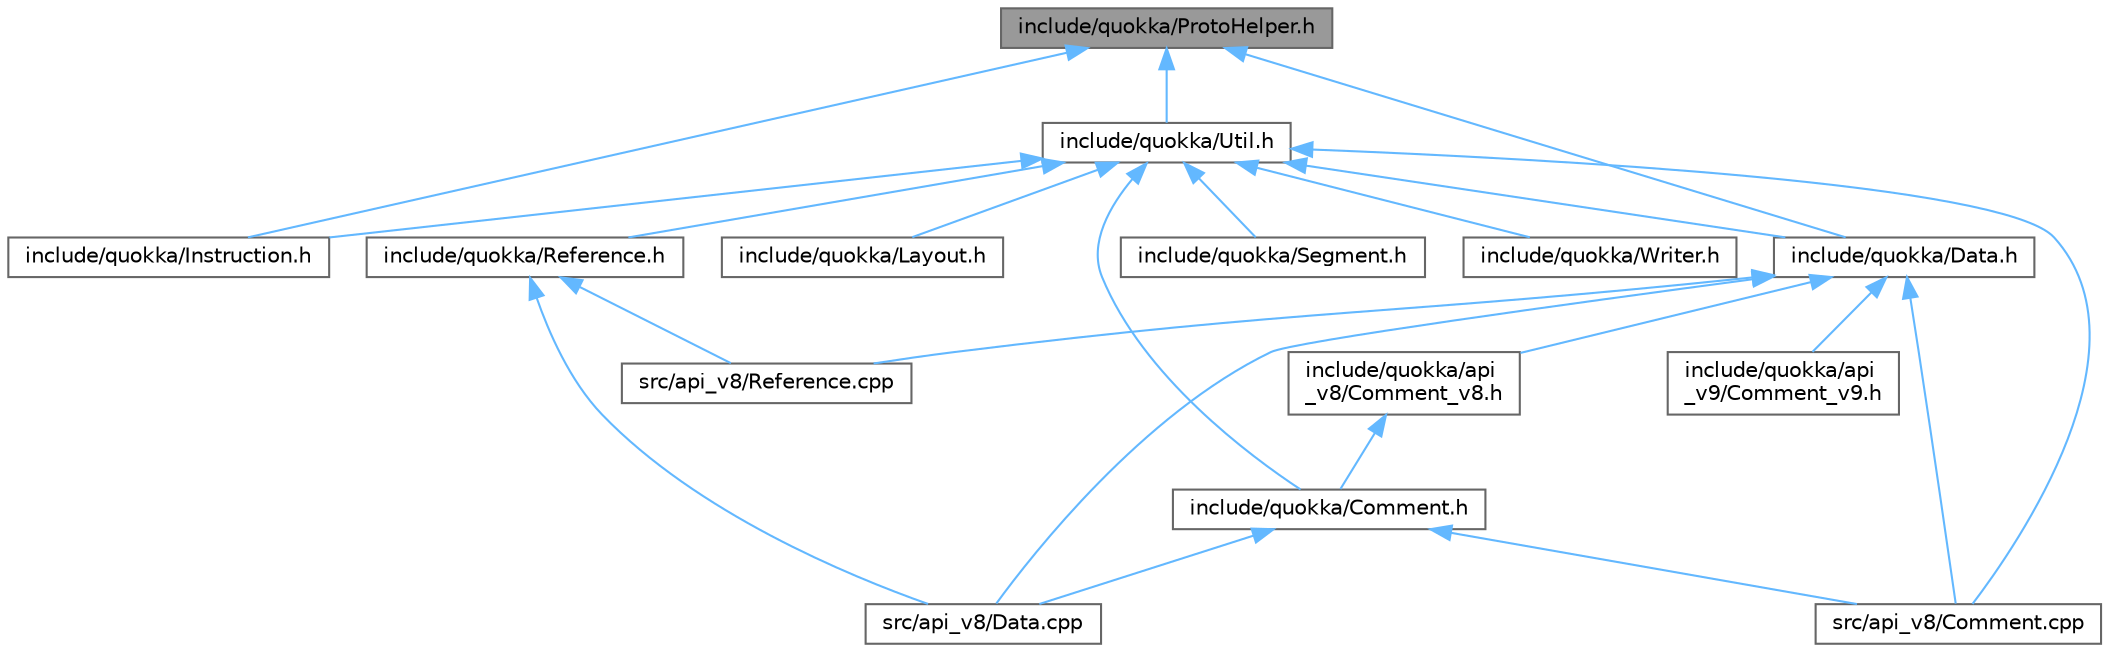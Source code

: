 digraph "include/quokka/ProtoHelper.h"
{
 // LATEX_PDF_SIZE
  bgcolor="transparent";
  edge [fontname=Helvetica,fontsize=10,labelfontname=Helvetica,labelfontsize=10];
  node [fontname=Helvetica,fontsize=10,shape=box,height=0.2,width=0.4];
  Node1 [id="Node000001",label="include/quokka/ProtoHelper.h",height=0.2,width=0.4,color="gray40", fillcolor="grey60", style="filled", fontcolor="black",tooltip=" "];
  Node1 -> Node2 [id="edge1_Node000001_Node000002",dir="back",color="steelblue1",style="solid",tooltip=" "];
  Node2 [id="Node000002",label="include/quokka/Data.h",height=0.2,width=0.4,color="grey40", fillcolor="white", style="filled",URL="$Data_8h.html",tooltip=" "];
  Node2 -> Node3 [id="edge2_Node000002_Node000003",dir="back",color="steelblue1",style="solid",tooltip=" "];
  Node3 [id="Node000003",label="include/quokka/api\l_v8/Comment_v8.h",height=0.2,width=0.4,color="grey40", fillcolor="white", style="filled",URL="$Comment__v8_8h_source.html",tooltip=" "];
  Node3 -> Node4 [id="edge3_Node000003_Node000004",dir="back",color="steelblue1",style="solid",tooltip=" "];
  Node4 [id="Node000004",label="include/quokka/Comment.h",height=0.2,width=0.4,color="grey40", fillcolor="white", style="filled",URL="$Comment_8h.html",tooltip=" "];
  Node4 -> Node5 [id="edge4_Node000004_Node000005",dir="back",color="steelblue1",style="solid",tooltip=" "];
  Node5 [id="Node000005",label="src/api_v8/Comment.cpp",height=0.2,width=0.4,color="grey40", fillcolor="white", style="filled",URL="$api__v8_2Comment_8cpp_source.html",tooltip=" "];
  Node4 -> Node6 [id="edge5_Node000004_Node000006",dir="back",color="steelblue1",style="solid",tooltip=" "];
  Node6 [id="Node000006",label="src/api_v8/Data.cpp",height=0.2,width=0.4,color="grey40", fillcolor="white", style="filled",URL="$api__v8_2Data_8cpp_source.html",tooltip=" "];
  Node2 -> Node7 [id="edge6_Node000002_Node000007",dir="back",color="steelblue1",style="solid",tooltip=" "];
  Node7 [id="Node000007",label="include/quokka/api\l_v9/Comment_v9.h",height=0.2,width=0.4,color="grey40", fillcolor="white", style="filled",URL="$Comment__v9_8h.html",tooltip=" "];
  Node2 -> Node5 [id="edge7_Node000002_Node000005",dir="back",color="steelblue1",style="solid",tooltip=" "];
  Node2 -> Node6 [id="edge8_Node000002_Node000006",dir="back",color="steelblue1",style="solid",tooltip=" "];
  Node2 -> Node8 [id="edge9_Node000002_Node000008",dir="back",color="steelblue1",style="solid",tooltip=" "];
  Node8 [id="Node000008",label="src/api_v8/Reference.cpp",height=0.2,width=0.4,color="grey40", fillcolor="white", style="filled",URL="$api__v8_2Reference_8cpp_source.html",tooltip=" "];
  Node1 -> Node9 [id="edge10_Node000001_Node000009",dir="back",color="steelblue1",style="solid",tooltip=" "];
  Node9 [id="Node000009",label="include/quokka/Instruction.h",height=0.2,width=0.4,color="grey40", fillcolor="white", style="filled",URL="$Instruction_8h.html",tooltip=" "];
  Node1 -> Node10 [id="edge11_Node000001_Node000010",dir="back",color="steelblue1",style="solid",tooltip=" "];
  Node10 [id="Node000010",label="include/quokka/Util.h",height=0.2,width=0.4,color="grey40", fillcolor="white", style="filled",URL="$Util_8h.html",tooltip=" "];
  Node10 -> Node4 [id="edge12_Node000010_Node000004",dir="back",color="steelblue1",style="solid",tooltip=" "];
  Node10 -> Node2 [id="edge13_Node000010_Node000002",dir="back",color="steelblue1",style="solid",tooltip=" "];
  Node10 -> Node9 [id="edge14_Node000010_Node000009",dir="back",color="steelblue1",style="solid",tooltip=" "];
  Node10 -> Node11 [id="edge15_Node000010_Node000011",dir="back",color="steelblue1",style="solid",tooltip=" "];
  Node11 [id="Node000011",label="include/quokka/Layout.h",height=0.2,width=0.4,color="grey40", fillcolor="white", style="filled",URL="$Layout_8h.html",tooltip=" "];
  Node10 -> Node12 [id="edge16_Node000010_Node000012",dir="back",color="steelblue1",style="solid",tooltip=" "];
  Node12 [id="Node000012",label="include/quokka/Reference.h",height=0.2,width=0.4,color="grey40", fillcolor="white", style="filled",URL="$Reference_8h.html",tooltip=" "];
  Node12 -> Node6 [id="edge17_Node000012_Node000006",dir="back",color="steelblue1",style="solid",tooltip=" "];
  Node12 -> Node8 [id="edge18_Node000012_Node000008",dir="back",color="steelblue1",style="solid",tooltip=" "];
  Node10 -> Node13 [id="edge19_Node000010_Node000013",dir="back",color="steelblue1",style="solid",tooltip=" "];
  Node13 [id="Node000013",label="include/quokka/Segment.h",height=0.2,width=0.4,color="grey40", fillcolor="white", style="filled",URL="$Segment_8h.html",tooltip=" "];
  Node10 -> Node14 [id="edge20_Node000010_Node000014",dir="back",color="steelblue1",style="solid",tooltip=" "];
  Node14 [id="Node000014",label="include/quokka/Writer.h",height=0.2,width=0.4,color="grey40", fillcolor="white", style="filled",URL="$Writer_8h.html",tooltip=" "];
  Node10 -> Node5 [id="edge21_Node000010_Node000005",dir="back",color="steelblue1",style="solid",tooltip=" "];
}
